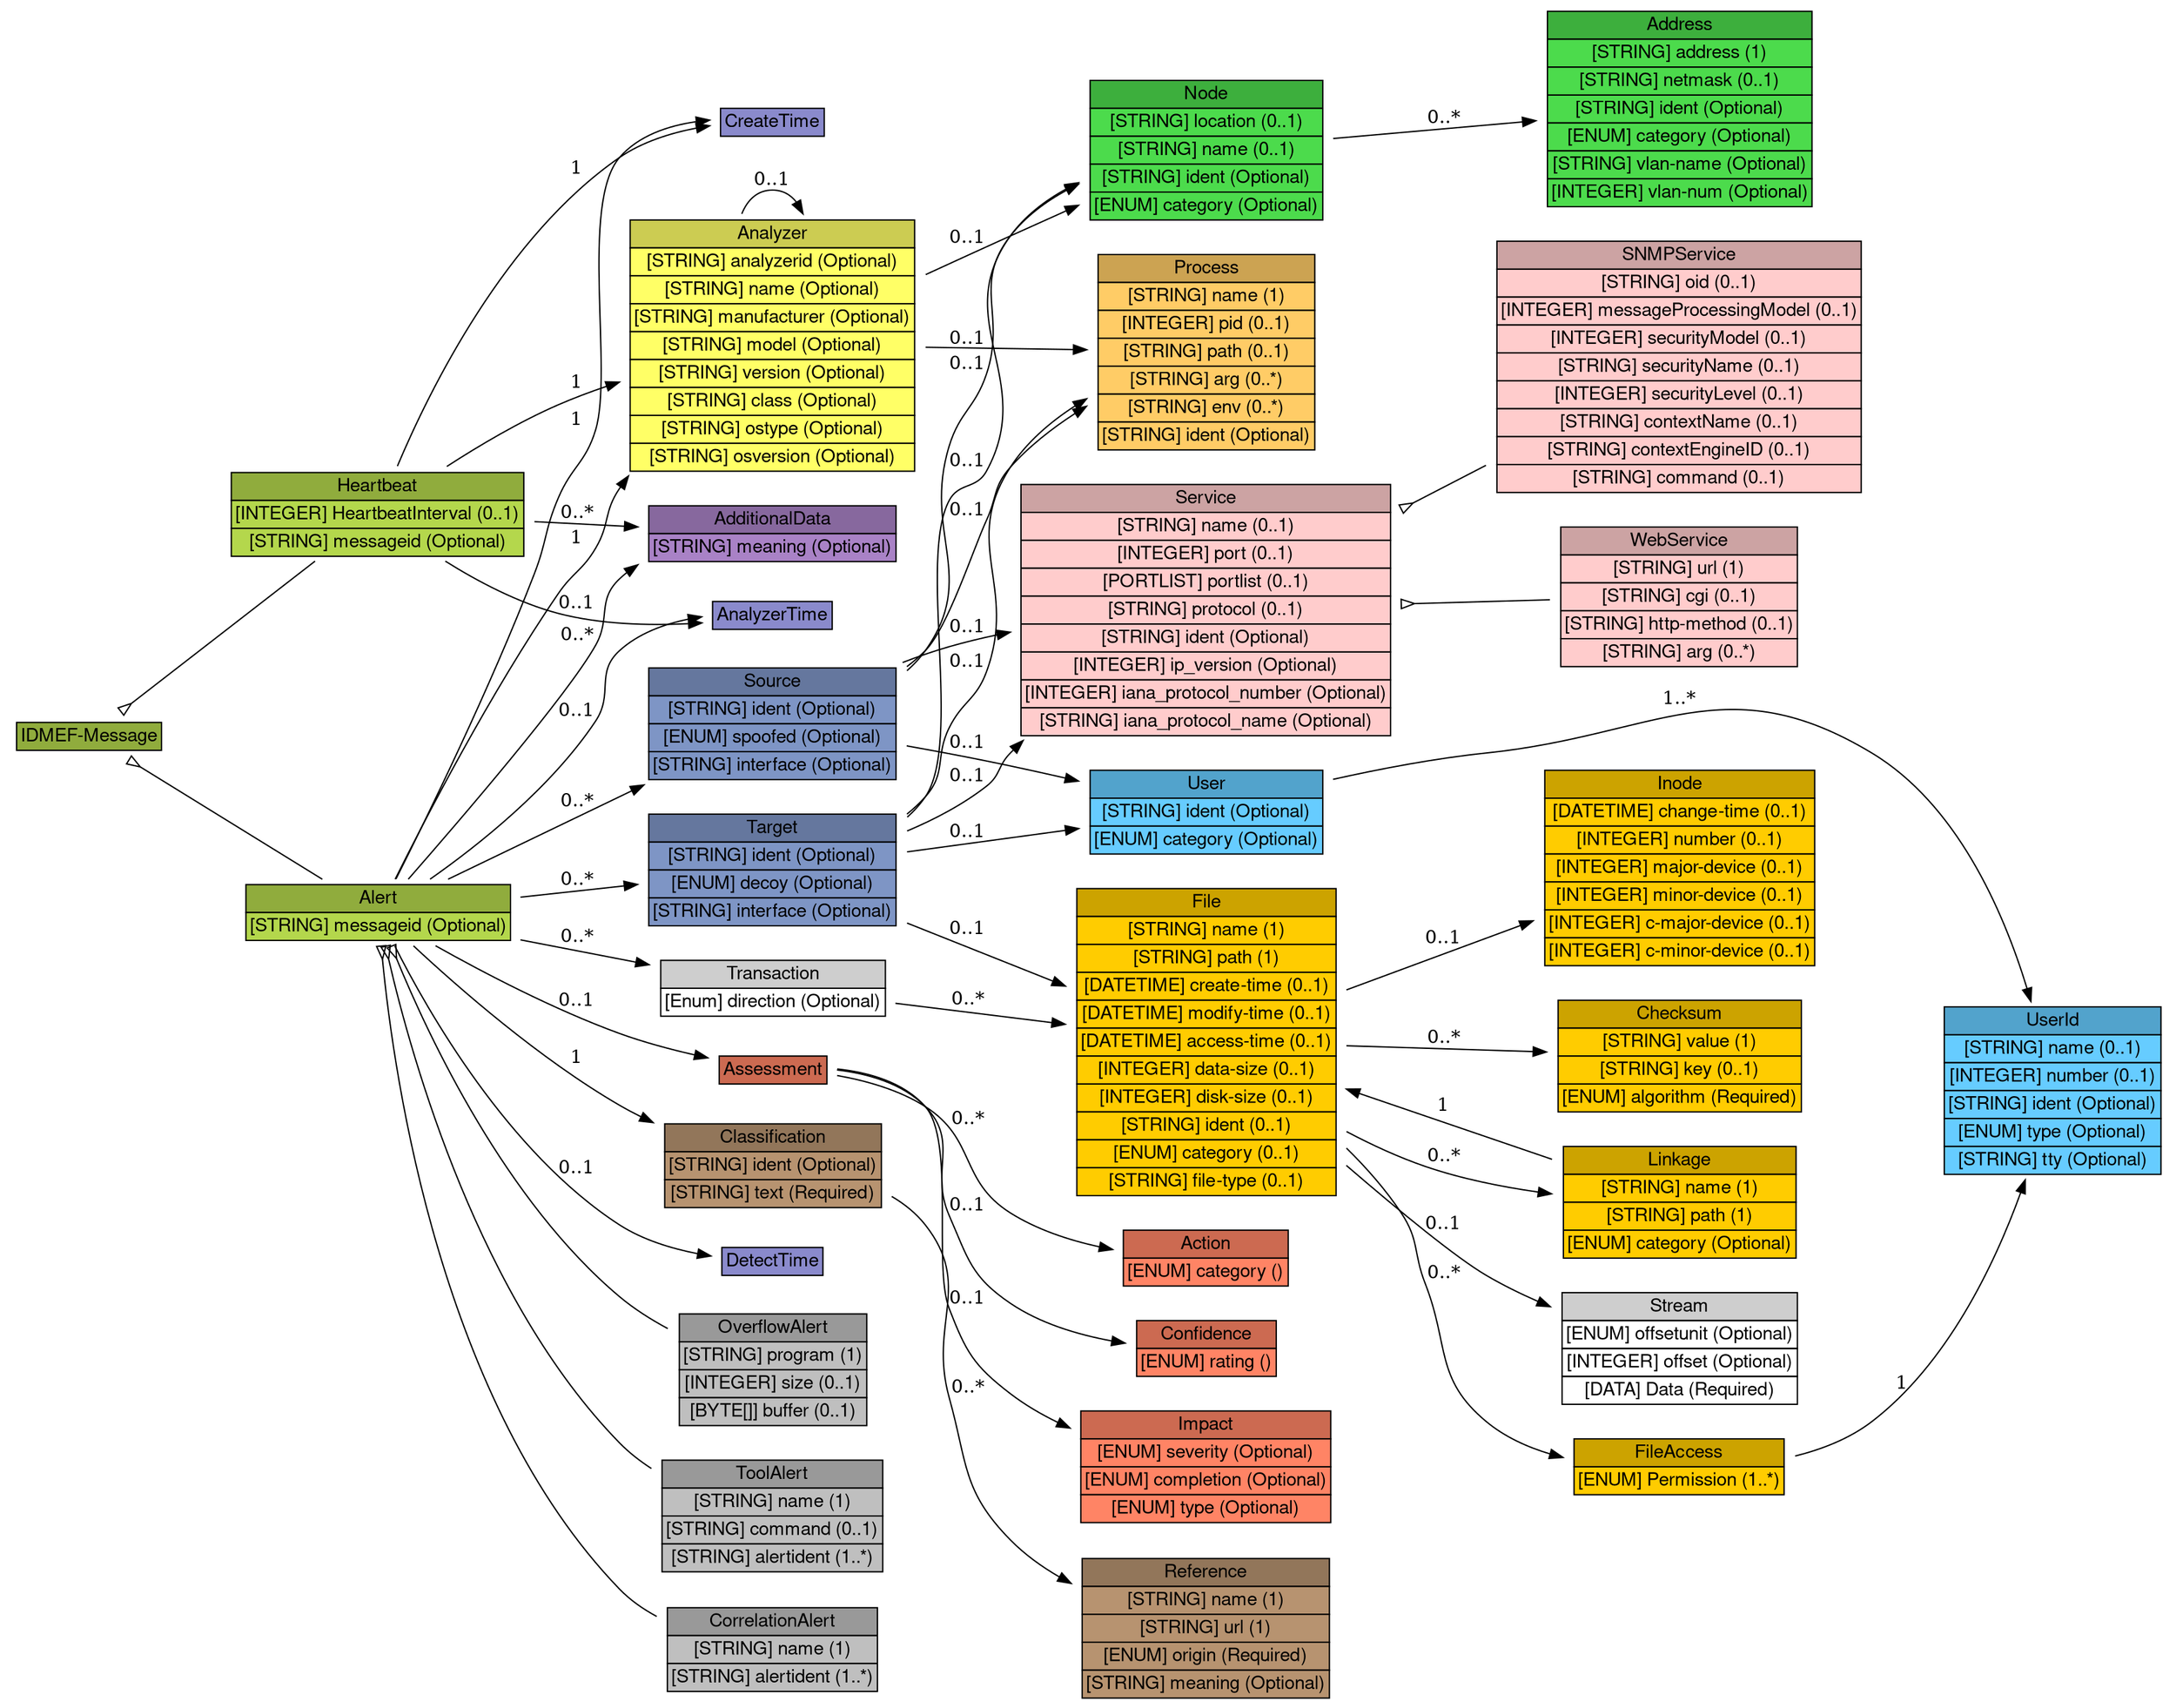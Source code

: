digraph "IDMEF-Message" {
	graph [bb="0,0,1608,1277",
		rankdir=LR
	];
	node [label="\N"];
	"IDMEF-Message"	 [height=0.5,
		label=<<table BORDER="0" CELLBORDER="1" CELLSPACING="0"> <tr> <td BGCOLOR="#90ac3d" HREF="/html/IDMEFv2/IDMEF-Message.html" TITLE="All IDMEF messages are instances of the IDMEF-Message class; it is the top-level class of the IDMEF data model, as well as the IDMEF DTD. There are currently two types (subclasses) of IDMEF-Message: Alert and Heartbeat. "><FONT FACE="Nimbus Sans L">IDMEF-Message</FONT></td> </tr>" %</table>>,
		pos="62.5,727.5",
		shape=plaintext,
		width=1.7361];
	Heartbeat	 [height=0.98611,
		label=<<table BORDER="0" CELLBORDER="1" CELLSPACING="0"> <tr> <td BGCOLOR="#90ac3d" HREF="/html/IDMEFv2/Heartbeat.html" TITLE="Analyzers use Heartbeat messages to indicate their current status to managers. Heartbeats are intended to be sent in a regular period, say, every ten minutes or every hour. The receipt of a Heartbeat message from an analyzer indicates to the manager that the analyzer is up and running; lack of a Heartbeat message (or more likely, lack of some number of consecutive Heartbeat messages) indicates that the analyzer or its network connection has failed. "><FONT FACE="Nimbus Sans L">Heartbeat</FONT></td> </tr>" %<tr><td BGCOLOR="#b4d74c"  HREF="/html/IDMEFv2/Heartbeat.html" TITLE="The interval in seconds at which heartbeats are generated."><FONT FACE="Nimbus Sans L">[INTEGER] HeartbeatInterval (0..1)</FONT></td></tr>%<tr><td BGCOLOR="#b4d74c"  HREF="/html/IDMEFv2/Heartbeat.html" TITLE="A unique identifier for the heartbeat; see Section 3.2.9."><FONT FACE="Nimbus Sans L">[STRING] messageid (Optional)</FONT></td></tr>%</table>>,
		pos="279.5,894.5",
		shape=plaintext,
		width=3.2639];
	"IDMEF-Message" -> Heartbeat	 [arrowtail=invempty,
		dir=back,
		pos="s,86.136,745.69 94.463,752.1 131.08,780.27 191.38,826.68 233.15,858.83"];
	Alert	 [height=0.69444,
		label=<<table BORDER="0" CELLBORDER="1" CELLSPACING="0"> <tr> <td BGCOLOR="#90ac3d" HREF="/html/IDMEFv2/Alert.html" TITLE="Generally, every time an analyzer detects an event that it has been configured to look for, it sends an Alert message to its manager(s). Depending on the analyzer, an Alert message may correspond to a single detected event or multiple detected events. Alerts occur asynchronously in response to outside events. "><FONT FACE="Nimbus Sans L">Alert</FONT></td> </tr>" %<tr><td BGCOLOR="#b4d74c"  HREF="/html/IDMEFv2/Alert.html" TITLE="A unique identifier for the alert; see Section 3.2.9."><FONT FACE="Nimbus Sans L">[STRING] messageid (Optional)</FONT></td></tr>%</table>>,
		pos="279.5,594.5",
		shape=plaintext,
		width=2.9861];
	"IDMEF-Message" -> Alert	 [arrowtail=invempty,
		dir=back,
		pos="s,92.218,709.29 101.11,703.84 139.82,680.11 199.21,643.71 238.68,619.52"];
	Analyzer	 [height=2.7361,
		label=<<table BORDER="0" CELLBORDER="1" CELLSPACING="0"> <tr> <td BGCOLOR="#cccc52" HREF="/html/IDMEFv2/Analyzer.html" TITLE="The Analyzer class identifies the analyzer from which the Alert or Heartbeat message originates. Only one analyzer may be encoded for each alert or heartbeat, and that MUST be the analyzer at which the alert or heartbeat originated. Although the IDMEF data model does not prevent the use of hierarchical intrusion detection systems (where alerts get relayed up the tree), it does not provide any way to record the identity of the &quot;relay&quot; analyzers along the path from the originating analyzer to the manager that ultimately receives the alert. "><FONT FACE="Nimbus Sans L">Analyzer</FONT></td> </tr>" %<tr><td BGCOLOR="#FFFF66"  HREF="/html/IDMEFv2/Analyzer.html" TITLE="(but see below).  A unique identifier for the analyzer; see Section 3.2.9."><FONT FACE="Nimbus Sans L">[STRING] analyzerid (Optional)</FONT></td></tr>%<tr><td BGCOLOR="#FFFF66"  HREF="/html/IDMEFv2/Analyzer.html" TITLE="An explicit name for the analyzer that may be easier to understand than the analyzerid."><FONT FACE="Nimbus Sans L">[STRING] name (Optional)</FONT></td></tr>%<tr><td BGCOLOR="#FFFF66"  HREF="/html/IDMEFv2/Analyzer.html" TITLE="The manufacturer of the analyzer software and/or hardware."><FONT FACE="Nimbus Sans L">[STRING] manufacturer (Optional)</FONT></td></tr>%<tr><td BGCOLOR="#FFFF66"  HREF="/html/IDMEFv2/Analyzer.html" TITLE="The model name/number of the analyzer software and/or hardware."><FONT FACE="Nimbus Sans L">[STRING] model (Optional)</FONT></td></tr>%<tr><td BGCOLOR="#FFFF66"  HREF="/html/IDMEFv2/Analyzer.html" TITLE="The version number of the analyzer software and/or hardware."><FONT FACE="Nimbus Sans L">[STRING] version (Optional)</FONT></td></tr>%<tr><td BGCOLOR="#FFFF66"  HREF="/html/IDMEFv2/Analyzer.html" TITLE="The class of analyzer software and/or hardware."><FONT FACE="Nimbus Sans L">[STRING] class (Optional)</FONT></td></tr>%<tr><td BGCOLOR="#FFFF66"  HREF="/html/IDMEFv2/Analyzer.html" TITLE="Operating system name.  On POSIX 1003.1 compliant systems, this is the value returned in utsname.sysname by the uname() system call, or the output of the &quot;uname -s&quot; command."><FONT FACE="Nimbus Sans L">[STRING] ostype (Optional)</FONT></td></tr>%<tr><td BGCOLOR="#FFFF66"  HREF="/html/IDMEFv2/Analyzer.html" TITLE="Operating system version.  On POSIX 1003.1 compliant systems, this is the value returned in utsname.release by the uname() system call, or the output of the &quot;uname -r&quot; command."><FONT FACE="Nimbus Sans L">[STRING] osversion (Optional)</FONT></td></tr>%</table>>,
		pos="570.5,1021.5",
		shape=plaintext,
		width=3.1806];
	Heartbeat -> Analyzer	 [label=1,
		lp="426.5,992",
		pos="e,455.9,992.07 331.18,930.18 355.75,945.97 386.04,963.81 415,976.5 425.05,980.91 435.66,985.01 446.42,988.81"];
	CreateTime	 [height=0.5,
		label=<<table BORDER="0" CELLBORDER="1" CELLSPACING="0"> <tr> <td BGCOLOR="#8a8acc" HREF="/html/IDMEFv2/CreateTime.html" TITLE="The CreateTime class is used to indicate the date and time the alert or heartbeat was created by the analyzer. "><FONT FACE="Nimbus Sans L">CreateTime</FONT></td> </tr>" %</table>>,
		pos="570.5,1189.5",
		shape=plaintext,
		width=1.3056];
	Heartbeat -> CreateTime	 [label=1,
		lp="426.5,1154",
		pos="e,523.49,1186.4 292.82,930.34 316.38,988.56 371.06,1103.1 456,1162.5 472.75,1174.2 493.9,1180.9 513.45,1184.7"];
	AnalyzerTime	 [height=0.5,
		label=<<table BORDER="0" CELLBORDER="1" CELLSPACING="0"> <tr> <td BGCOLOR="#8a8acc" HREF="/html/IDMEFv2/AnalyzerTime.html" TITLE="The AnalyzerTime class is used to indicate the current date and time on the analyzer. Its values should be filled in as late as possible in the message transmission process, ideally immediately before placing the message &quot;on the wire&quot;. "><FONT FACE="Nimbus Sans L">AnalyzerTime</FONT></td> </tr>" %</table>>,
		pos="570.5,818.5",
		shape=plaintext,
		width=1.4722];
	Heartbeat -> AnalyzerTime	 [label="0..1",
		lp="426.5,827",
		pos="e,517.46,812.42 329.68,858.83 354.18,843.54 384.83,827.4 415,819.5 444.66,811.74 478.6,810.67 507.19,811.87"];
	AdditionalData	 [height=0.69444,
		label=<<table BORDER="0" CELLBORDER="1" CELLSPACING="0"> <tr> <td BGCOLOR="#87689e" HREF="/html/IDMEFv2/AdditionalData.html" TITLE="The AdditionalData class is used to provide information that cannot be represented by the data model. AdditionalData can be used to provide atomic data (integers, strings, etc.) in cases where only small amounts of additional information need to be sent; it can also be used to extend the data model and the DTD to support the transmission of complex data (such as packet headers). Detailed instructions for extending the data model and the DTD are provided in Section 5. "><FONT FACE="Nimbus Sans L">AdditionalData</FONT></td> </tr>" %<tr><td BGCOLOR="#a982c6"  HREF="/html/IDMEFv2/AdditionalData.html" TITLE="A string describing the meaning of the element content. These values will be vendor/implementation dependent; the method for ensuring that managers understand the strings sent by analyzers is outside the scope of this specification.  A list of acceptable meaning keywords is not within the scope of the document, although later versions may undertake to establish such a list."><FONT FACE="Nimbus Sans L">[STRING] meaning (Optional)</FONT></td></tr>%</table>>,
		pos="570.5,879.5",
		shape=plaintext,
		width=2.7917];
	Heartbeat -> AdditionalData	 [label="0..*",
		lp="426.5,895",
		pos="e,469.83,884.69 397.02,888.44 417.76,887.37 439.29,886.26 459.84,885.2"];
	Analyzer -> Analyzer	 [label="0..1",
		lp="570.5,1145.5",
		pos="e,593.21,1120.1 547.79,1120.1 552.1,1131 559.67,1138 570.5,1138 577.94,1138 583.85,1134.7 588.21,1129.1"];
	"Node"	 [height=1.5694,
		label=<<table BORDER="0" CELLBORDER="1" CELLSPACING="0"> <tr> <td BGCOLOR="#3daf3d" HREF="/html/IDMEFv2/Node.html" TITLE="The Node class is used to identify hosts and other network devices (routers, switches, etc.). "><FONT FACE="Nimbus Sans L">Node</FONT></td> </tr>" %<tr><td BGCOLOR="#4cdb4c"  HREF="/html/IDMEFv2/Node.html" TITLE="The location of the equipment."><FONT FACE="Nimbus Sans L">[STRING] location (0..1)</FONT></td></tr>%<tr><td BGCOLOR="#4cdb4c"  HREF="/html/IDMEFv2/Node.html" TITLE="The name of the equipment.  This information MUST be provided if no Address information is given."><FONT FACE="Nimbus Sans L">[STRING] name (0..1)</FONT></td></tr>%<tr><td BGCOLOR="#4cdb4c"  HREF="/html/IDMEFv2/Node.html" TITLE="A unique identifier for the node; see Section 3.2.9."><FONT FACE="Nimbus Sans L">[STRING] ident (Optional)</FONT></td></tr>%<tr><td BGCOLOR="#4cdb4c"  HREF="/html/IDMEFv2/Node.html" TITLE="The &quot;domain&quot; from which the name information was obtained, if relevant.  The permitted values for this attribute are shown in the table below.  The default value is &quot;unknown&quot;. (See also Section 10 for extensions to the table.)"><FONT FACE="Nimbus Sans L">[ENUM] category (Optional)</FONT></td></tr>%</table>>,
		pos="890.5,1168.5",
		shape=plaintext,
		width=2.6389];
	Analyzer -> "Node"	 [label="0..1",
		lp="714.5,1102",
		pos="e,795.39,1126.7 685.11,1076.1 704.72,1085.4 724.92,1094.8 744,1103.5 757.59,1109.7 771.93,1116.2 786.11,1122.5"];
	Process	 [height=2.1528,
		label=<<table BORDER="0" CELLBORDER="1" CELLSPACING="0"> <tr> <td BGCOLOR="#cca352" HREF="/html/IDMEFv2/Process.html" TITLE="The Process class is used to describe processes being executed on sources, targets, and analyzers. "><FONT FACE="Nimbus Sans L">Process</FONT></td> </tr>" %<tr><td BGCOLOR="#FFCC66"  HREF="/html/IDMEFv2/Process.html" TITLE="The name of the program being executed. This is a short name; path and argument information are provided elsewhere."><FONT FACE="Nimbus Sans L">[STRING] name (1)</FONT></td></tr>%<tr><td BGCOLOR="#FFCC66"  HREF="/html/IDMEFv2/Process.html" TITLE="The process identifier of the process."><FONT FACE="Nimbus Sans L">[INTEGER] pid (0..1)</FONT></td></tr>%<tr><td BGCOLOR="#FFCC66"  HREF="/html/IDMEFv2/Process.html" TITLE="The full path of the program being executed."><FONT FACE="Nimbus Sans L">[STRING] path (0..1)</FONT></td></tr>%<tr><td BGCOLOR="#FFCC66"  HREF="/html/IDMEFv2/Process.html" TITLE="A command-line argument to the program. Multiple arguments may be specified (they are assumed to have occurred in the same order they are provided) with multiple uses of arg."><FONT FACE="Nimbus Sans L">[STRING] arg (0..*)</FONT></td></tr>%<tr><td BGCOLOR="#FFCC66"  HREF="/html/IDMEFv2/Process.html" TITLE="An environment string associated with the process; generally of the format &quot;VARIABLE=value&quot;.  Multiple environment strings may be specified with multiple uses of env."><FONT FACE="Nimbus Sans L">[STRING] env (0..*)</FONT></td></tr>%<tr><td BGCOLOR="#FFCC66"  HREF="/html/IDMEFv2/Process.html" TITLE="A unique identifier for the process; see Section 3.2.9."><FONT FACE="Nimbus Sans L">[STRING] ident (Optional)</FONT></td></tr>%</table>>,
		pos="890.5,1016.5",
		shape=plaintext,
		width=2.4722];
	Analyzer -> Process	 [label="0..1",
		lp="714.5,1026",
		pos="e,801.26,1017.9 685.12,1019.7 719.74,1019.2 757.45,1018.6 790.99,1018.1"];
	Address	 [height=2.1528,
		label=<<table BORDER="0" CELLBORDER="1" CELLSPACING="0"> <tr> <td BGCOLOR="#3daf3d" HREF="/html/IDMEFv2/Address.html" TITLE="The Address class is used to represent network, hardware, and application addresses. "><FONT FACE="Nimbus Sans L">Address</FONT></td> </tr>" %<tr><td BGCOLOR="#4cdb4c"  HREF="/html/IDMEFv2/Address.html" TITLE="The address information.  The format of this data is governed by the category attribute."><FONT FACE="Nimbus Sans L">[STRING] address (1)</FONT></td></tr>%<tr><td BGCOLOR="#4cdb4c"  HREF="/html/IDMEFv2/Address.html" TITLE="The network mask for the address, if appropriate."><FONT FACE="Nimbus Sans L">[STRING] netmask (0..1)</FONT></td></tr>%<tr><td BGCOLOR="#4cdb4c"  HREF="/html/IDMEFv2/Address.html" TITLE="A unique identifier for the address; see Section 3.2.9."><FONT FACE="Nimbus Sans L">[STRING] ident (Optional)</FONT></td></tr>%<tr><td BGCOLOR="#4cdb4c"  HREF="/html/IDMEFv2/Address.html" TITLE="The type of address represented.  The permitted values for this attribute are shown below.  The default value is &quot;unknown&quot;.  (See also Section 10.)"><FONT FACE="Nimbus Sans L">[ENUM] category (Optional)</FONT></td></tr>%<tr><td BGCOLOR="#4cdb4c"  HREF="/html/IDMEFv2/Address.html" TITLE="The name of the Virtual LAN to which the address belongs."><FONT FACE="Nimbus Sans L">[STRING] vlan-name (Optional)</FONT></td></tr>%<tr><td BGCOLOR="#4cdb4c"  HREF="/html/IDMEFv2/Address.html" TITLE="The number of the Virtual LAN to which the address belongs."><FONT FACE="Nimbus Sans L">[INTEGER] vlan-num (Optional)</FONT></td></tr>%</table>>,
		pos="1241,1199.5",
		shape=plaintext,
		width=2.9861];
	"Node" -> Address	 [label="0..*",
		lp="1066.5,1192",
		pos="e,1133.3,1190 985.81,1176.9 1028.2,1180.7 1078.6,1185.1 1123.3,1189.1"];
	Alert -> Analyzer	 [label=1,
		lp="426.5,876",
		pos="e,462.76,922.91 292.89,619.76 316.5,663.94 367.52,757.81 415,834.5 424.6,850.01 429.45,852.38 438,868.5 448.09,887.53 443.88,895.69 \
456,913.5 456.27,913.9 456.54,914.29 456.81,914.68"];
	Alert -> CreateTime	 [label=1,
		lp="426.5,965",
		pos="e,523.5,1190.6 292.43,619.74 315.31,665.01 363.7,763.34 397,849.5 406.58,874.28 405.52,881.68 415,906.5 423.87,929.73 431.71,933.44 \
438,957.5 449.56,1001.7 426.07,1127.9 456,1162.5 470.19,1178.9 492.29,1186.3 513.31,1189.4"];
	Alert -> AnalyzerTime	 [label="0..1",
		lp="426.5,746",
		pos="e,517.48,816.91 316.56,619.56 352.29,645.49 405.59,689.07 438,738.5 451.64,759.3 437.59,774.77 456,791.5 470.1,804.31 489.11,811.36 \
507.6,815.16"];
	Alert -> AdditionalData	 [label="0..*",
		lp="426.5,804",
		pos="e,469.88,856.09 303.63,619.72 337.48,656.21 399.25,727.01 438,796.5 449.3,816.76 439.08,829.62 456,845.5 457.72,847.11 459.51,848.65 \
461.37,850.12"];
	OverflowAlert	 [height=1.2778,
		label=<<table BORDER="0" CELLBORDER="1" CELLSPACING="0"> <tr> <td BGCOLOR="#999999" HREF="/html/IDMEFv2/OverflowAlert.html" TITLE="The OverflowAlert carries additional information related to buffer overflow attacks. It is intended to enable an analyzer to provide the details of the overflow attack itself. "><FONT FACE="Nimbus Sans L">OverflowAlert</FONT></td> </tr>" %<tr><td BGCOLOR="#BFBFBF"  HREF="/html/IDMEFv2/OverflowAlert.html" TITLE="The program that the overflow attack attempted to run (NOTE: this is not the program that was attacked)."><FONT FACE="Nimbus Sans L">[STRING] program (1)</FONT></td></tr>%<tr><td BGCOLOR="#BFBFBF"  HREF="/html/IDMEFv2/OverflowAlert.html" TITLE="The size, in bytes, of the overflow (i.e., the number of bytes the attacker sent)."><FONT FACE="Nimbus Sans L">[INTEGER] size (0..1)</FONT></td></tr>%<tr><td BGCOLOR="#BFBFBF"  HREF="/html/IDMEFv2/OverflowAlert.html" TITLE="Some or all of the overflow data itself (dependent on how much the analyzer can capture)."><FONT FACE="Nimbus Sans L">[BYTE[]] buffer (0..1)</FONT></td></tr>%</table>>,
		pos="570.5,250.5",
		shape=plaintext,
		width=2.1667];
	Alert -> OverflowAlert	 [arrowtail=invempty,
		dir=back,
		pos="s,288.82,569.43 292.68,559.78 316.77,500.42 373.18,378.79 456,305.5 466.73,296 479.4,287.78 492.32,280.8"];
	ToolAlert	 [height=1.2778,
		label=<<table BORDER="0" CELLBORDER="1" CELLSPACING="0"> <tr> <td BGCOLOR="#999999" HREF="/html/IDMEFv2/ToolAlert.html" TITLE="The ToolAlert class carries additional information related to the use of attack tools or malevolent programs such as Trojan horses and can be used by the analyzer when it is able to identify these tools. It is intended to group one or more previously-sent alerts together, to say &quot;these alerts were all the result of someone using this tool&quot;. "><FONT FACE="Nimbus Sans L">ToolAlert</FONT></td> </tr>" %<tr><td BGCOLOR="#BFBFBF"  HREF="/html/IDMEFv2/ToolAlert.html" TITLE="The reason for grouping the alerts together, for example, the name of a particular tool."><FONT FACE="Nimbus Sans L">[STRING] name (1)</FONT></td></tr>%<tr><td BGCOLOR="#BFBFBF"  HREF="/html/IDMEFv2/ToolAlert.html" TITLE="The command or operation that the tool was asked to perform, for example, a BackOrifice ping."><FONT FACE="Nimbus Sans L">[STRING] command (0..1)</FONT></td></tr>%<tr><td BGCOLOR="#BFBFBF"  HREF="/html/IDMEFv2/ToolAlert.html" TITLE="The list of alert identifiers that are related to this alert.  Because alert identifiers are only unique across the alerts sent by a single analyzer, the optional &quot;analyzerid&quot; attribute of &quot;alertident&quot; should be used to identify the analyzer that a particular alert came from.  If the &quot;analyzerid&quot; is not provided, the alert is assumed to have come from the same analyzer that is sending the ToolAlert."><FONT FACE="Nimbus Sans L">[STRING] alertident (1..*)</FONT></td></tr>%</table>>,
		pos="570.5,140.5",
		shape=plaintext,
		width=2.5139];
	Alert -> ToolAlert	 [arrowtail=invempty,
		dir=back,
		pos="s,284.33,569.12 286.46,559.13 303.03,483.31 351.53,303.29 456,195.5 462.98,188.29 471.1,181.91 479.73,176.29"];
	CorrelationAlert	 [height=0.98611,
		label=<<table BORDER="0" CELLBORDER="1" CELLSPACING="0"> <tr> <td BGCOLOR="#999999" HREF="/html/IDMEFv2/CorrelationAlert.html" TITLE="The CorrelationAlert class carries additional information related to the correlation of alert information. It is intended to group one or more previously-sent alerts together, to say &quot;these alerts are all related&quot;. "><FONT FACE="Nimbus Sans L">CorrelationAlert</FONT></td> </tr>" %<tr><td BGCOLOR="#BFBFBF"  HREF="/html/IDMEFv2/CorrelationAlert.html" TITLE="The reason for grouping the alerts together, for example, a particular correlation method."><FONT FACE="Nimbus Sans L">[STRING] name (1)</FONT></td></tr>%<tr><td BGCOLOR="#BFBFBF"  HREF="/html/IDMEFv2/CorrelationAlert.html" TITLE="The list of alert identifiers that are related to this alert.  Because alert identifiers are only unique across the alerts sent by a single analyzer, the optional &quot;analyzerid&quot; attribute of &quot;alertident&quot; should be used to identify the analyzer that a particular alert came from.  If the &quot;analyzerid&quot; is not provided, the alert is assumed to have come from the same analyzer that is sending the CorrelationAlert."><FONT FACE="Nimbus Sans L">[STRING] alertident (1..*)</FONT></td></tr>%</table>>,
		pos="570.5,40.5",
		shape=plaintext,
		width=2.4028];
	Alert -> CorrelationAlert	 [arrowtail=invempty,
		dir=back,
		pos="s,281.02,569.27 281.84,559.22 289.71,468.45 322.81,224.22 456,85.5 463.91,77.257 473.52,70.494 483.77,64.953"];
	Classification	 [height=0.98611,
		label=<<table BORDER="0" CELLBORDER="1" CELLSPACING="0"> <tr> <td BGCOLOR="#92765a" HREF="/html/IDMEFv2/Classification.html" TITLE="The Classification class provides the &quot;name&quot; of an alert, or other information allowing the manager to determine what it is. This name is chosen by the alert provider. "><FONT FACE="Nimbus Sans L">Classification</FONT></td> </tr>" %<tr><td BGCOLOR="#b79370"  HREF="/html/IDMEFv2/Classification.html" TITLE="A unique identifier for this classification; see Section 3.2.9."><FONT FACE="Nimbus Sans L">[STRING] ident (Optional)</FONT></td></tr>%<tr><td BGCOLOR="#b79370"  HREF="/html/IDMEFv2/Classification.html" TITLE="A vendor-provided string identifying the Alert message."><FONT FACE="Nimbus Sans L">[STRING] text (Required)</FONT></td></tr>%</table>>,
		pos="570.5,404.5",
		shape=plaintext,
		width=2.4722];
	Alert -> Classification	 [label=1,
		lp="426.5,481",
		pos="e,481.35,436.32 304.76,569.34 337.38,537.94 397.02,484.15 456,449.5 461.13,446.49 466.5,443.59 472,440.83"];
	DetectTime	 [height=0.5,
		label=<<table BORDER="0" CELLBORDER="1" CELLSPACING="0"> <tr> <td BGCOLOR="#8a8acc" HREF="/html/IDMEFv2/DetectTime.html" TITLE="The DetectTime class is used to indicate the date and time that the event(s) producing an alert was detected by the analyzer. In the case of more than one event, it is the time that the first event was detected. (This may or may not be the same time as CreateTime; analyzers are not required to send alerts immediately upon detection). "><FONT FACE="Nimbus Sans L">DetectTime</FONT></td> </tr>" %</table>>,
		pos="570.5,332.5",
		shape=plaintext,
		width=1.2778];
	Alert -> DetectTime	 [label="0..1",
		lp="426.5,397",
		pos="e,524.42,336.04 290.96,569.36 314.51,520.7 373.15,413.67 456,359.5 473.25,348.22 494.69,341.64 514.34,337.8"];
	Source	 [height=1.2778,
		label=<<table BORDER="0" CELLBORDER="1" CELLSPACING="0"> <tr> <td BGCOLOR="#65779e" HREF="/html/IDMEFv2/Source.html" TITLE="The Source class contains information about the possible source(s) of the event(s) that generated an alert. An event may have more than one source (e.g., in a distributed denial-of-service attack). "><FONT FACE="Nimbus Sans L">Source</FONT></td> </tr>" %<tr><td BGCOLOR="#7e95c5"  HREF="/html/IDMEFv2/Source.html" TITLE="A unique identifier for this source; see Section 3.2.9."><FONT FACE="Nimbus Sans L">[STRING] ident (Optional)</FONT></td></tr>%<tr><td BGCOLOR="#7e95c5"  HREF="/html/IDMEFv2/Source.html" TITLE="An indication of whether the source is, as far as the analyzer can determine, a spoofed address used for hiding the real origin of the attack.  The permitted values for this attribute are shown below.  The default value is &quot;unknown&quot;.  (See also Section 10.)"><FONT FACE="Nimbus Sans L">[ENUM] spoofed (Optional)</FONT></td></tr>%<tr><td BGCOLOR="#7e95c5"  HREF="/html/IDMEFv2/Source.html" TITLE="May be used by a network-based analyzer with multiple interfaces to indicate which interface this source was seen on."><FONT FACE="Nimbus Sans L">[STRING] interface (Optional)</FONT></td></tr>%</table>>,
		pos="570.5,736.5",
		shape=plaintext,
		width=2.7778];
	Alert -> Source	 [label="0..*",
		lp="426.5,680",
		pos="e,474.26,690.36 330.03,619.57 365.28,637.03 413.45,660.8 456,681.5 458.97,682.95 461.99,684.41 465.04,685.89"];
	Target	 [height=1.2778,
		label=<<table BORDER="0" CELLBORDER="1" CELLSPACING="0"> <tr> <td BGCOLOR="#65779e" HREF="/html/IDMEFv2/Target.html" TITLE="The Target class contains information about the possible target(s) of the event(s) that generated an alert. An event may have more than one target (e.g., in the case of a port sweep). "><FONT FACE="Nimbus Sans L">Target</FONT></td> </tr>" %<tr><td BGCOLOR="#7e95c5"  HREF="/html/IDMEFv2/Target.html" TITLE="A unique identifier for this target, see Section 3.2.9."><FONT FACE="Nimbus Sans L">[STRING] ident (Optional)</FONT></td></tr>%<tr><td BGCOLOR="#7e95c5"  HREF="/html/IDMEFv2/Target.html" TITLE="An indication of whether the target is, as far as the analyzer can determine, a decoy.  The permitted values for this attribute are shown below.  The default value is &quot;unknown&quot;.  (See also Section 10.)"><FONT FACE="Nimbus Sans L">[ENUM] decoy (Optional)</FONT></td></tr>%<tr><td BGCOLOR="#7e95c5"  HREF="/html/IDMEFv2/Target.html" TITLE="May be used by a network-based analyzer with multiple interfaces to indicate which interface this target was seen on."><FONT FACE="Nimbus Sans L">[STRING] interface (Optional)</FONT></td></tr>%</table>>,
		pos="570.5,626.5",
		shape=plaintext,
		width=2.7778];
	Alert -> Target	 [label="0..*",
		lp="426.5,619",
		pos="e,470.16,615.47 387.03,606.32 410.83,608.94 436.09,611.72 460,614.35"];
	Transaction	 [height=0.69444,
		label=<<table BORDER="0" CELLBORDER="1" CELLSPACING="0"> <tr> <td BGCOLOR="#CECECE" HREF="/html/IDMEFv2/Transaction.html" TITLE="The Transaction class contains specific information about the data exchange during the attack."><FONT FACE="Nimbus Sans L">Transaction</FONT></td> </tr>" %<tr><td  HREF="/html/IDMEFv2/Transaction.html" TITLE="Direction of the attack source &lt;-&gt; target"><FONT FACE="Nimbus Sans L">[Enum] direction (Optional)</FONT></td></tr>%</table>>,
		pos="570.5,537.5",
		shape=plaintext,
		width=2.5694];
	Alert -> Transaction	 [label="0..*",
		lp="426.5,576",
		pos="e,477.76,555.66 387.03,573.44 413.45,568.26 441.66,562.74 467.84,557.61"];
	Assessment	 [height=0.5,
		label=<<table BORDER="0" CELLBORDER="1" CELLSPACING="0"> <tr> <td BGCOLOR="#cc6a51" HREF="/html/IDMEFv2/Assessment.html" TITLE="The Assessment class is used to provide the analyzer&#39;s assessment of an event -- its impact, actions taken in response, and confidence. "><FONT FACE="Nimbus Sans L">Assessment</FONT></td> </tr>" %</table>>,
		pos="570.5,476.5",
		shape=plaintext,
		width=1.3472];
	Alert -> Assessment	 [label="0..1",
		lp="426.5,528",
		pos="e,521.82,485.23 320.97,569.42 355.93,549.2 407.81,521.3 456,503.5 473.78,496.93 493.72,491.58 511.91,487.42"];
	Reference	 [height=1.5694,
		label=<<table BORDER="0" CELLBORDER="1" CELLSPACING="0"> <tr> <td BGCOLOR="#92765a" HREF="/html/IDMEFv2/Reference.html" TITLE="The Reference class provides the &quot;name&quot; of an alert, or other information allowing the manager to determine what it is. "><FONT FACE="Nimbus Sans L">Reference</FONT></td> </tr>" %<tr><td BGCOLOR="#b79370"  HREF="/html/IDMEFv2/Reference.html" TITLE="The name of the alert, from one of the origins listed below."><FONT FACE="Nimbus Sans L">[STRING] name (1)</FONT></td></tr>%<tr><td BGCOLOR="#b79370"  HREF="/html/IDMEFv2/Reference.html" TITLE="A URL at which the manager (or the human operator of the manager) can find additional information about the alert.  The document pointed to by the URL may include an in-depth description of the attack, appropriate countermeasures, or other information deemed relevant by the vendor."><FONT FACE="Nimbus Sans L">[STRING] url (1)</FONT></td></tr>%<tr><td BGCOLOR="#b79370"  HREF="/html/IDMEFv2/Reference.html" TITLE="The source from which the name of the alert originates. The permitted values for this attribute are shown below.  The default value is &quot;unknown&quot;.  (See also Section 10.)"><FONT FACE="Nimbus Sans L">[ENUM] origin (Required)</FONT></td></tr>%<tr><td BGCOLOR="#b79370"  HREF="/html/IDMEFv2/Reference.html" TITLE="The meaning of the reference, as understood by the alert provider.  This field is only valid if the value of the &lt;origin&gt; attribute is set to &quot;vendor-specific&quot; or &quot;user-specific&quot;."><FONT FACE="Nimbus Sans L">[STRING] meaning (Optional)</FONT></td></tr>%</table>>,
		pos="890.5,56.5",
		shape=plaintext,
		width=2.7917];
	Classification -> Reference	 [label="0..*",
		lp="714.5,239",
		pos="e,789.77,89.018 659.64,380.93 669.31,375.25 678.12,368.22 685,359.5 720.59,314.4 688.8,287.17 703,231.5 715.79,181.35 708.58,160.24 \
744,122.5 754.49,111.32 767.23,101.9 780.77,93.996"];
	Source -> "Node"	 [label="0..1",
		lp="714.5,1007",
		pos="e,795.49,1142.6 670.67,775.94 676.04,780.59 680.9,785.76 685,791.5 705.01,819.55 694.16,912.2 703,945.5 709.69,970.71 718.62,974.48 \
726,999.5 739.28,1044.5 715.15,1066.5 744,1103.5 755.19,1117.8 770.22,1129.1 786.4,1137.9"];
	Source -> Process	 [label="0..1",
		lp="714.5,895",
		pos="e,801.24,975.61 670.76,778.85 675.86,782.75 680.65,786.96 685,791.5 690.77,797.52 738.51,923.23 744,929.5 757.65,945.08 774.8,958.65 \
792.51,970.14"];
	User	 [height=0.98611,
		label=<<table BORDER="0" CELLBORDER="1" CELLSPACING="0"> <tr> <td BGCOLOR="#52a3cc" HREF="/html/IDMEFv2/User.html" TITLE="The User class is used to describe users. It is primarily used as a &quot;container&quot; class for the UserId aggregate class, as shown in Figure 16. "><FONT FACE="Nimbus Sans L">User</FONT></td> </tr>" %<tr><td BGCOLOR="#66CCFF"  HREF="/html/IDMEFv2/User.html" TITLE="A unique identifier for the user; see Section 3.2.9."><FONT FACE="Nimbus Sans L">[STRING] ident (Optional)</FONT></td></tr>%<tr><td BGCOLOR="#66CCFF"  HREF="/html/IDMEFv2/User.html" TITLE="The type of user represented.  The permitted values for this attribute are shown below.  The default value is &quot;unknown&quot;. (See also Section 10.)"><FONT FACE="Nimbus Sans L">[ENUM] category (Optional)</FONT></td></tr>%</table>>,
		pos="890.5,670.5",
		shape=plaintext,
		width=2.6389];
	Source -> User	 [label="0..1",
		lp="714.5,721",
		pos="e,795.42,693.3 670.6,719.22 689.05,715.82 708.13,712.17 726,708.5 745.28,704.54 765.77,700.04 785.5,695.56"];
	Service	 [height=2.7361,
		label=<<table BORDER="0" CELLBORDER="1" CELLSPACING="0"> <tr> <td BGCOLOR="#cca3a3" HREF="/html/IDMEFv2/Service.html" TITLE="The Service class describes network services on sources and targets. It can identify services by name, port, and protocol. When Service occurs as an aggregate class of Source, it is understood that the service is one from which activity of interest is originating; and that the service is &quot;attached&quot; to the Node, Process, and User information also contained in Source. Likewise, when Service occurs as an aggregate class of Target, it is understood that the service is one to which activity of interest is being directed; and that the service is &quot;attached&quot; to the Node, Process, and User information also contained in Target. If Service occurs in both Source and Target, then information in both locations should be the same. If information is the same in both locations and implementers wish to carry it in only one location, they should specify it as an aggregate of the Target class. "><FONT FACE="Nimbus Sans L">Service</FONT></td> </tr>" %<tr><td BGCOLOR="#FFCCCC"  HREF="/html/IDMEFv2/Service.html" TITLE="The name of the service.  Whenever possible, the name from the IANA list of well-known ports SHOULD be used."><FONT FACE="Nimbus Sans L">[STRING] name (0..1)</FONT></td></tr>%<tr><td BGCOLOR="#FFCCCC"  HREF="/html/IDMEFv2/Service.html" TITLE="The port number being used."><FONT FACE="Nimbus Sans L">[INTEGER] port (0..1)</FONT></td></tr>%<tr><td BGCOLOR="#FFCCCC"  HREF="/html/IDMEFv2/Service.html" TITLE="A list of port numbers being used; see Section 3.2.8 for formatting rules.  If a portlist is given, the iana_protocol_number and iana_protocol_name MUST apply to all the elements of the list."><FONT FACE="Nimbus Sans L">[PORTLIST] portlist (0..1)</FONT></td></tr>%<tr><td BGCOLOR="#FFCCCC"  HREF="/html/IDMEFv2/Service.html" TITLE="Additional information about the protocol being used.  The intent of the protocol field is to carry additional information related to the protocol being used when the &lt;Service&gt; attributes iana_protocol_number or/and iana_protocol_name are filed."><FONT FACE="Nimbus Sans L">[STRING] protocol (0..1)</FONT></td></tr>%<tr><td BGCOLOR="#FFCCCC"  HREF="/html/IDMEFv2/Service.html" TITLE="A unique identifier for the service; see Section 3.2.9."><FONT FACE="Nimbus Sans L">[STRING] ident (Optional)</FONT></td></tr>%<tr><td BGCOLOR="#FFCCCC"  HREF="/html/IDMEFv2/Service.html" TITLE="The IP version number."><FONT FACE="Nimbus Sans L">[INTEGER] ip_version (Optional)</FONT></td></tr>%<tr><td BGCOLOR="#FFCCCC"  HREF="/html/IDMEFv2/Service.html" TITLE="The IANA protocol number."><FONT FACE="Nimbus Sans L">[INTEGER] iana_protocol_number (Optional)</FONT></td></tr>%<tr><td BGCOLOR="#FFCCCC"  HREF="/html/IDMEFv2/Service.html" TITLE="The IANA protocol name."><FONT FACE="Nimbus Sans L">[STRING] iana_protocol_name (Optional)</FONT></td></tr>%</table>>,
		pos="890.5,822.5",
		shape=plaintext,
		width=4.0694];
	Source -> Service	 [label="0..1",
		lp="714.5,808",
		pos="e,743.83,804.43 667.83,782.54 679.52,787.04 691.42,791.16 703,794.5 712.95,797.36 723.28,799.95 733.75,802.28"];
	UserId	 [height=1.8611,
		label=<<table BORDER="0" CELLBORDER="1" CELLSPACING="0"> <tr> <td BGCOLOR="#52a3cc" HREF="/html/IDMEFv2/UserId.html" TITLE="The UserId class provides specific information about a user. More than one UserId can be used within the User class to indicate attempts to transition from one user to another, or to provide complete information about a user&#39;s (or process&#39;) privileges. "><FONT FACE="Nimbus Sans L">UserId</FONT></td> </tr>" %<tr><td BGCOLOR="#66CCFF"  HREF="/html/IDMEFv2/UserId.html" TITLE="A user or group name."><FONT FACE="Nimbus Sans L">[STRING] name (0..1)</FONT></td></tr>%<tr><td BGCOLOR="#66CCFF"  HREF="/html/IDMEFv2/UserId.html" TITLE="A user or group number."><FONT FACE="Nimbus Sans L">[INTEGER] number (0..1)</FONT></td></tr>%<tr><td BGCOLOR="#66CCFF"  HREF="/html/IDMEFv2/UserId.html" TITLE="A unique identifier for the user id, see Section 3.2.9."><FONT FACE="Nimbus Sans L">[STRING] ident (Optional)</FONT></td></tr>%<tr><td BGCOLOR="#66CCFF"  HREF="/html/IDMEFv2/UserId.html" TITLE="The type of user information represented.  The permitted values for this attribute are shown below.  The default value is &quot;original-user&quot;.  (See also Section 10.)"><FONT FACE="Nimbus Sans L">[ENUM] type (Optional)</FONT></td></tr>%<tr><td BGCOLOR="#66CCFF"  HREF="/html/IDMEFv2/UserId.html" TITLE="The tty the user is using."><FONT FACE="Nimbus Sans L">[STRING] tty (Optional)</FONT></td></tr>%</table>>,
		pos="1519,460.5",
		shape=plaintext,
		width=2.4722];
	User -> UserId	 [label="1..*",
		lp="1241,755",
		pos="e,1504.5,527.51 985.75,695.27 1020.2,703.07 1059.6,710.65 1096,714.5 1224.2,728.07 1275.7,781.23 1386,714.5 1449.1,676.29 1483.7,\
597.16 1501.7,537.31"];
	WebService	 [height=1.5694,
		label=<<table BORDER="0" CELLBORDER="1" CELLSPACING="0"> <tr> <td BGCOLOR="#cca3a3" HREF="/html/IDMEFv2/WebService.html" TITLE="The WebService class carries additional information related to web traffic. "><FONT FACE="Nimbus Sans L">WebService</FONT></td> </tr>" %<tr><td BGCOLOR="#FFCCCC"  HREF="/html/IDMEFv2/WebService.html" TITLE="The URL in the request."><FONT FACE="Nimbus Sans L">[STRING] url (1)</FONT></td></tr>%<tr><td BGCOLOR="#FFCCCC"  HREF="/html/IDMEFv2/WebService.html" TITLE="The CGI script in the request, without arguments."><FONT FACE="Nimbus Sans L">[STRING] cgi (0..1)</FONT></td></tr>%<tr><td BGCOLOR="#FFCCCC"  HREF="/html/IDMEFv2/WebService.html" TITLE="The HTTP method (PUT, GET) used in the request."><FONT FACE="Nimbus Sans L">[STRING] http-method (0..1)</FONT></td></tr>%<tr><td BGCOLOR="#FFCCCC"  HREF="/html/IDMEFv2/WebService.html" TITLE="The arguments to the CGI script."><FONT FACE="Nimbus Sans L">[STRING] arg (0..*)</FONT></td></tr>%</table>>,
		pos="1241,832.5",
		shape=plaintext,
		width=2.6806];
	Service -> WebService	 [arrowtail=invempty,
		dir=back,
		pos="s,1037.1,826.68 1047.3,826.97 1080.4,827.92 1114.3,828.89 1144.3,829.74"];
	SNMPService	 [height=2.7361,
		label=<<table BORDER="0" CELLBORDER="1" CELLSPACING="0"> <tr> <td BGCOLOR="#cca3a3" HREF="/html/IDMEFv2/SNMPService.html" TITLE="The SNMPService class carries additional information related to SNMP traffic. The aggregate classes composing SNMPService must be interpreted as described in RFC 3411 [15] and RFC 3584 [16]. "><FONT FACE="Nimbus Sans L">SNMPService</FONT></td> </tr>" %<tr><td BGCOLOR="#FFCCCC"  HREF="/html/IDMEFv2/SNMPService.html" TITLE="The object identifier in the request."><FONT FACE="Nimbus Sans L">[STRING] oid (0..1)</FONT></td></tr>%<tr><td BGCOLOR="#FFCCCC"  HREF="/html/IDMEFv2/SNMPService.html" TITLE="The SNMP version, typically 0 for SNMPv1, 1 for SNMPv2c, 2 for SNMPv2u and SNMPv2*, and 3 for SNMPv3; see RFC 3411 [15] Section 5 for appropriate values."><FONT FACE="Nimbus Sans L">[INTEGER] messageProcessingModel (0..1)</FONT></td></tr>%<tr><td BGCOLOR="#FFCCCC"  HREF="/html/IDMEFv2/SNMPService.html" TITLE="The identification of the security model in use, typically 0 for any, 1 for SNMPv1, 2 for SNMPv2c, and 3 for USM; see RFC 3411 [15] Section 5 for appropriate values."><FONT FACE="Nimbus Sans L">[INTEGER] securityModel (0..1)</FONT></td></tr>%<tr><td BGCOLOR="#FFCCCC"  HREF="/html/IDMEFv2/SNMPService.html" TITLE="The object&#39;s security name; see RFC 3411 [15] Section 3.2.2."><FONT FACE="Nimbus Sans L">[STRING] securityName (0..1)</FONT></td></tr>%<tr><td BGCOLOR="#FFCCCC"  HREF="/html/IDMEFv2/SNMPService.html" TITLE="The security level of the SNMP request; see RFC 3411 [15] Section 3.4.3."><FONT FACE="Nimbus Sans L">[INTEGER] securityLevel (0..1)</FONT></td></tr>%<tr><td BGCOLOR="#FFCCCC"  HREF="/html/IDMEFv2/SNMPService.html" TITLE="The object&#39;s context name; see RFC 3411 [15] Section 3.3.3."><FONT FACE="Nimbus Sans L">[STRING] contextName (0..1)</FONT></td></tr>%<tr><td BGCOLOR="#FFCCCC"  HREF="/html/IDMEFv2/SNMPService.html" TITLE="The object&#39;s context engine identifier; see RFC 3411 [15] Section 3.3.2."><FONT FACE="Nimbus Sans L">[STRING] contextEngineID (0..1)</FONT></td></tr>%<tr><td BGCOLOR="#FFCCCC"  HREF="/html/IDMEFv2/SNMPService.html" TITLE="The command sent to the SNMP server (GET, SET, etc.)."><FONT FACE="Nimbus Sans L">[STRING] command (0..1)</FONT></td></tr>%</table>>,
		pos="1241,1005.5",
		shape=plaintext,
		width=4.0278];
	Service -> SNMPService	 [arrowtail=invempty,
		dir=back,
		pos="s,1037.1,899.05 1046.2,903.82 1062.7,912.43 1079.5,921.16 1095.8,929.7"];
	Target -> "Node"	 [label="0..1",
		lp="714.5,934",
		pos="e,795.37,1143.6 670.65,665.56 676.07,670.3 680.94,675.59 685,681.5 713.14,722.48 681.64,859.61 703,904.5 709.08,917.27 719.79,913.79 \
726,926.5 760.71,997.55 697.59,1039.5 744,1103.5 754.82,1118.4 769.84,1130 786.18,1138.9"];
	Target -> Process	 [label="0..1",
		lp="714.5,783",
		pos="e,801.19,980.81 670.59,668.1 675.79,672.2 680.66,676.66 685,681.5 701.05,699.39 693.3,710.51 703,732.5 711.74,752.33 719.52,754.82 \
726,775.5 746.61,841.26 706.49,871.69 744,929.5 756.08,948.11 773.66,963.29 792.48,975.44"];
	Target -> User	 [label="0..1",
		lp="714.5,655",
		pos="e,795.4,657.42 670.87,640.3 707.23,645.3 748.38,650.96 785.15,656.01"];
	Target -> Service	 [label="0..1",
		lp="714.5,697",
		pos="e,753.61,723.87 670.87,657.45 690.26,666.04 709.62,676.63 726,689.5 736.77,697.96 734.37,704.76 744,714.5 744.78,715.29 745.56,716.07 \
746.35,716.86"];
	File	 [height=3.3194,
		label=<<table BORDER="0" CELLBORDER="1" CELLSPACING="0"> <tr> <td BGCOLOR="#cca300" HREF="/html/IDMEFv2/File.html" TITLE="The File class provides specific information about a file or other file-like object that has been created, deleted, or modified on the target. The description can provide either the file settings prior to the event or the file settings at the time of the event, as specified using the &quot;category&quot; attribute. "><FONT FACE="Nimbus Sans L">File</FONT></td> </tr>" %<tr><td BGCOLOR="#FFCC00"  HREF="/html/IDMEFv2/File.html" TITLE="The name of the file to which the alert applies, not including the path to the file."><FONT FACE="Nimbus Sans L">[STRING] name (1)</FONT></td></tr>%<tr><td BGCOLOR="#FFCC00"  HREF="/html/IDMEFv2/File.html" TITLE="The full path to the file, including the name.  The path name should be represented in as &quot;universal&quot; a manner as possible, to facilitate processing of the alert."><FONT FACE="Nimbus Sans L">[STRING] path (1)</FONT></td></tr>%<tr><td BGCOLOR="#FFCC00"  HREF="/html/IDMEFv2/File.html" TITLE="Time the file was created.  Note that this is *not* the Unix &quot;st_ctime&quot; file attribute (which is not file creation time).  The Unix &quot;st_ctime&quot; attribute is contained in the &quot;Inode&quot; class."><FONT FACE="Nimbus Sans L">[DATETIME] create-time (0..1)</FONT></td></tr>%<tr><td BGCOLOR="#FFCC00"  HREF="/html/IDMEFv2/File.html" TITLE="Time the file was last modified."><FONT FACE="Nimbus Sans L">[DATETIME] modify-time (0..1)</FONT></td></tr>%<tr><td BGCOLOR="#FFCC00"  HREF="/html/IDMEFv2/File.html" TITLE="Time the file was last accessed."><FONT FACE="Nimbus Sans L">[DATETIME] access-time (0..1)</FONT></td></tr>%<tr><td BGCOLOR="#FFCC00"  HREF="/html/IDMEFv2/File.html" TITLE="The size of the data, in bytes.  Typically what is meant when referring to file size.  On Unix UFS file systems, this value corresponds to stat.st_size.  On Windows NTFS, this value corresponds to Valid Data Length (VDL)."><FONT FACE="Nimbus Sans L">[INTEGER] data-size (0..1)</FONT></td></tr>%<tr><td BGCOLOR="#FFCC00"  HREF="/html/IDMEFv2/File.html" TITLE="The physical space on disk consumed by the file, in bytes.  On Unix UFS file systems, this value corresponds to 512 * stat.st_blocks.  On Windows NTFS, this value corresponds to End of File (EOF)."><FONT FACE="Nimbus Sans L">[INTEGER] disk-size (0..1)</FONT></td></tr>%<tr><td BGCOLOR="#FFCC00"  HREF="/html/IDMEFv2/File.html" TITLE="A unique identifier for this file; see Section 3.2.9."><FONT FACE="Nimbus Sans L">[STRING] ident (0..1)</FONT></td></tr>%<tr><td BGCOLOR="#FFCC00"  HREF="/html/IDMEFv2/File.html" TITLE="The type of file system the file resides on.  This attribute governs how path names and other attributes are interpreted."><FONT FACE="Nimbus Sans L">[ENUM] category (0..1)</FONT></td></tr>%<tr><td BGCOLOR="#FFCC00"  HREF="/html/IDMEFv2/File.html" TITLE="The type of file, as a mime-type."><FONT FACE="Nimbus Sans L">[STRING] file-type (0..1)</FONT></td></tr>%</table>>,
		pos="890.5,497.5",
		shape=plaintext,
		width=2.9028];
	Target -> File	 [label="0..1",
		lp="714.5,578",
		pos="e,785.79,539.71 670.87,586.04 704.3,572.56 741.77,557.46 776.17,543.59"];
	FileAccess	 [height=0.69444,
		label=<<table BORDER="0" CELLBORDER="1" CELLSPACING="0"> <tr> <td BGCOLOR="#cca300" HREF="/html/IDMEFv2/FileAccess.html" TITLE="The FileAccess class represents the access permissions on a file. The representation is intended to be useful across operating systems. "><FONT FACE="Nimbus Sans L">FileAccess</FONT></td> </tr>" %<tr><td BGCOLOR="#FFCC00"  HREF="/html/IDMEFv2/FileAccess.html" TITLE="Level of access allowed.  The permitted values are shown below.  There is no default value.  (See also Section 10.)"><FONT FACE="Nimbus Sans L">[ENUM] Permission (1..*)</FONT></td></tr>%</table>>,
		pos="1241,177.5",
		shape=plaintext,
		width=2.4028];
	File -> FileAccess	 [label="0..*",
		lp="1066.5,325",
		pos="e,1154.4,183.7 995.12,417.53 1010.6,402.46 1025.2,385.91 1037,368.5 1050.5,348.58 1046.7,340.05 1055,317.5 1072.5,270.12 1057.9,\
244.66 1096,211.5 1109.7,199.54 1126.9,191.59 1144.6,186.35"];
	Linkage	 [height=1.2778,
		label=<<table BORDER="0" CELLBORDER="1" CELLSPACING="0"> <tr> <td BGCOLOR="#cca300" HREF="/html/IDMEFv2/Linkage.html" TITLE="The Linkage class represents file system connections between the file described in the &lt;File&gt; element and other objects in the file system. For example, if the &lt;File&gt; element is a symbolic link or shortcut, then the &lt;Linkage&gt; element should contain the name of the object the link points to. Further information can be provided about the object in the &lt;Linkage&gt; element with another &lt;File&gt; element, if appropriate. "><FONT FACE="Nimbus Sans L">Linkage</FONT></td> </tr>" %<tr><td BGCOLOR="#FFCC00"  HREF="/html/IDMEFv2/Linkage.html" TITLE="The name of the file system object, not including the path."><FONT FACE="Nimbus Sans L">[STRING] name (1)</FONT></td></tr>%<tr><td BGCOLOR="#FFCC00"  HREF="/html/IDMEFv2/Linkage.html" TITLE="The full path to the file system object, including the name.  The path name should be represented in as &quot;universal&quot; a manner as possible, to facilitate processing of the alert."><FONT FACE="Nimbus Sans L">[STRING] path (1)</FONT></td></tr>%<tr><td BGCOLOR="#FFCC00"  HREF="/html/IDMEFv2/Linkage.html" TITLE="Section 10.)"><FONT FACE="Nimbus Sans L">[ENUM] category (Optional)</FONT></td></tr>%</table>>,
		pos="1241,376.5",
		shape=plaintext,
		width=2.6389];
	File -> Linkage	 [label="0..*",
		lp="1066.5,422",
		pos="e,1145.5,390.96 995.33,439.44 1014.8,430.17 1035.2,421.38 1055,414.5 1080.5,405.63 1108.8,398.54 1135.4,393"];
	Inode	 [height=2.1528,
		label=<<table BORDER="0" CELLBORDER="1" CELLSPACING="0"> <tr> <td BGCOLOR="#cca300" HREF="/html/IDMEFv2/Inode.html" TITLE="The Inode class is used to represent the additional information contained in a Unix file system i-node. "><FONT FACE="Nimbus Sans L">Inode</FONT></td> </tr>" %<tr><td BGCOLOR="#FFCC00"  HREF="/html/IDMEFv2/Inode.html" TITLE="The time of the last inode change, given by the st_ctime element of &quot;struct stat&quot;."><FONT FACE="Nimbus Sans L">[DATETIME] change-time (0..1)</FONT></td></tr>%<tr><td BGCOLOR="#FFCC00"  HREF="/html/IDMEFv2/Inode.html" TITLE="The inode number."><FONT FACE="Nimbus Sans L">[INTEGER] number (0..1)</FONT></td></tr>%<tr><td BGCOLOR="#FFCC00"  HREF="/html/IDMEFv2/Inode.html" TITLE="The major device number of the device the file resides on."><FONT FACE="Nimbus Sans L">[INTEGER] major-device (0..1)</FONT></td></tr>%<tr><td BGCOLOR="#FFCC00"  HREF="/html/IDMEFv2/Inode.html" TITLE="The minor device number of the device the file resides on."><FONT FACE="Nimbus Sans L">[INTEGER] minor-device (0..1)</FONT></td></tr>%<tr><td BGCOLOR="#FFCC00"  HREF="/html/IDMEFv2/Inode.html" TITLE="The major device of the file itself, if it is a character special device."><FONT FACE="Nimbus Sans L">[INTEGER] c-major-device (0..1)</FONT></td></tr>%<tr><td BGCOLOR="#FFCC00"  HREF="/html/IDMEFv2/Inode.html" TITLE="The minor device of the file itself, if it is a character special device."><FONT FACE="Nimbus Sans L">[INTEGER] c-minor-device (0..1)</FONT></td></tr>%</table>>,
		pos="1241,628.5",
		shape=plaintext,
		width=3.0278];
	File -> Inode	 [label="0..1",
		lp="1066.5,575",
		pos="e,1132,587.76 995.19,536.63 1035.2,551.6 1081.2,568.77 1122.4,584.19"];
	Checksum	 [height=1.2778,
		label=<<table BORDER="0" CELLBORDER="1" CELLSPACING="0"> <tr> <td BGCOLOR="#cca300" HREF="/html/IDMEFv2/Checksum.html" TITLE="The Checksum class represents checksum information associated with the file. This checksum information can be provided by file integrity checkers, among others. "><FONT FACE="Nimbus Sans L">Checksum</FONT></td> </tr>" %<tr><td BGCOLOR="#FFCC00"  HREF="/html/IDMEFv2/Checksum.html" TITLE="The value of the checksum."><FONT FACE="Nimbus Sans L">[STRING] value (1)</FONT></td></tr>%<tr><td BGCOLOR="#FFCC00"  HREF="/html/IDMEFv2/Checksum.html" TITLE="The key to the checksum, if appropriate."><FONT FACE="Nimbus Sans L">[STRING] key (0..1)</FONT></td></tr>%<tr><td BGCOLOR="#FFCC00"  HREF="/html/IDMEFv2/Checksum.html" TITLE="default value.  (See also Section 10.)"><FONT FACE="Nimbus Sans L">[ENUM] algorithm (Required)</FONT></td></tr>%</table>>,
		pos="1241,486.5",
		shape=plaintext,
		width=2.75];
	File -> Checksum	 [label="0..*",
		lp="1066.5,500",
		pos="e,1142,489.61 995.19,494.21 1038.3,492.86 1088.3,491.29 1131.9,489.92"];
	Stream	 [height=1.2778,
		label=<<table BORDER="0" CELLBORDER="1" CELLSPACING="0"> <tr> <td BGCOLOR="#CECECE" HREF="/html/IDMEFv2/Stream.html" TITLE="The Stram class contains specific information about the content of a file"><FONT FACE="Nimbus Sans L">Stream</FONT></td> </tr>" %<tr><td  HREF="/html/IDMEFv2/Stream.html" TITLE=""><FONT FACE="Nimbus Sans L">[ENUM] offsetunit (Optional)</FONT></td></tr>%<tr><td  HREF="/html/IDMEFv2/Stream.html" TITLE="Amount of units (determined by the offsetunit attribute) to seek into the File"><FONT FACE="Nimbus Sans L">[INTEGER] offset (Optional)</FONT></td></tr>%<tr><td  HREF="/html/IDMEFv2/Stream.html" TITLE="Content of the file"><FONT FACE="Nimbus Sans L">[DATA] Data (Required)</FONT></td></tr>%</table>>,
		pos="1241,266.5",
		shape=plaintext,
		width=2.6806];
	File -> Stream	 [label="0..1",
		lp="1066.5,361",
		pos="e,1144.4,297.75 995.16,405.12 1039.7,366.35 1084.1,328.55 1096,321.5 1108.2,314.25 1121.6,307.64 1135.1,301.73"];
	FileAccess -> UserId	 [label=1,
		lp="1408,240",
		pos="e,1500.3,393.36 1327.6,185.36 1348.3,190.45 1369.2,198.58 1386,211.5 1441.9,254.48 1477,327.84 1497,383.83"];
	Linkage -> File	 [label=1,
		lp="1066.5,449",
		pos="e,995.19,461.36 1145.8,409.36 1102.3,424.38 1050.4,442.29 1004.8,458.04"];
	Transaction -> File	 [label="0..*",
		lp="714.5,528",
		pos="e,785.78,510.59 663.06,525.93 698.15,521.54 738.54,516.49 775.46,511.88"];
	Impact	 [height=1.2778,
		label=<<table BORDER="0" CELLBORDER="1" CELLSPACING="0"> <tr> <td BGCOLOR="#cc6a51" HREF="/html/IDMEFv2/Impact.html" TITLE="The Impact class is used to provide the analyzer&#39;s assessment of the impact of the event on the target(s). It is represented in the IDMEF DTD as follows: "><FONT FACE="Nimbus Sans L">Impact</FONT></td> </tr>" %<tr><td BGCOLOR="#ff8465"  HREF="/html/IDMEFv2/Impact.html" TITLE="Section 10.)"><FONT FACE="Nimbus Sans L">[ENUM] severity (Optional)</FONT></td></tr>%<tr><td BGCOLOR="#ff8465"  HREF="/html/IDMEFv2/Impact.html" TITLE="Section 10.)"><FONT FACE="Nimbus Sans L">[ENUM] completion (Optional)</FONT></td></tr>%<tr><td BGCOLOR="#ff8465"  HREF="/html/IDMEFv2/Impact.html" TITLE="value is &quot;other&quot;.  (See also Section 10.)"><FONT FACE="Nimbus Sans L">[ENUM] type (Optional)</FONT></td></tr>%</table>>,
		pos="890.5,177.5",
		shape=plaintext,
		width=2.8333];
	Assessment -> Impact	 [label="0..1",
		lp="714.5,306",
		pos="e,788.43,205.81 619.03,476.78 642.32,474.24 668.64,466.95 685,448.5 707.27,423.38 691.88,330.18 703,298.5 714.44,265.92 717.3,254.4 \
744,232.5 754.56,223.83 766.63,216.45 779.2,210.18"];
	Action	 [height=0.69444,
		label=<<table BORDER="0" CELLBORDER="1" CELLSPACING="0"> <tr> <td BGCOLOR="#cc6a51" HREF="/html/IDMEFv2/Action.html" TITLE="The Action class is used to describe any actions taken by the analyzer in response to the event. Is is represented in the IDMEF DTD as follows: "><FONT FACE="Nimbus Sans L">Action</FONT></td> </tr>" %<tr><td BGCOLOR="#ff8465"  HREF="/html/IDMEFv2/Action.html" TITLE="The default value is &quot;other&quot;.  (See also Section 10.)"><FONT FACE="Nimbus Sans L">[ENUM] category ()</FONT></td></tr>%</table>>,
		pos="890.5,334.5",
		shape=plaintext,
		width=1.9306];
	Assessment -> Action	 [label="0..*",
		lp="714.5,438",
		pos="e,820.89,340.45 619.18,472.15 640.75,468.4 665.58,461.43 685,448.5 721.77,424.01 707.09,392.77 744,368.5 763.76,355.5 787.89,347.45 \
810.81,342.46"];
	Confidence	 [height=0.69444,
		label=<<table BORDER="0" CELLBORDER="1" CELLSPACING="0"> <tr> <td BGCOLOR="#cc6a51" HREF="/html/IDMEFv2/Confidence.html" TITLE="The Confidence class is used to represent the analyzer&#39;s best estimate of the validity of its analysis. It is represented in the IDMEF DTD as follows: "><FONT FACE="Nimbus Sans L">Confidence</FONT></td> </tr>" %<tr><td BGCOLOR="#ff8465"  HREF="/html/IDMEFv2/Confidence.html" TITLE="also Section 10.)"><FONT FACE="Nimbus Sans L">[ENUM] rating ()</FONT></td></tr>%</table>>,
		pos="890.5,266.5",
		shape=plaintext,
		width=1.6806];
	Assessment -> Confidence	 [label="0..1",
		lp="714.5,376",
		pos="e,829.69,269.81 619.12,475.96 642,473.15 667.94,465.88 685,448.5 710.53,422.49 689.42,402.32 703,368.5 716.15,335.75 715.45,321.24 \
744,300.5 765.82,284.65 793.88,276.06 819.6,271.44"];
}
